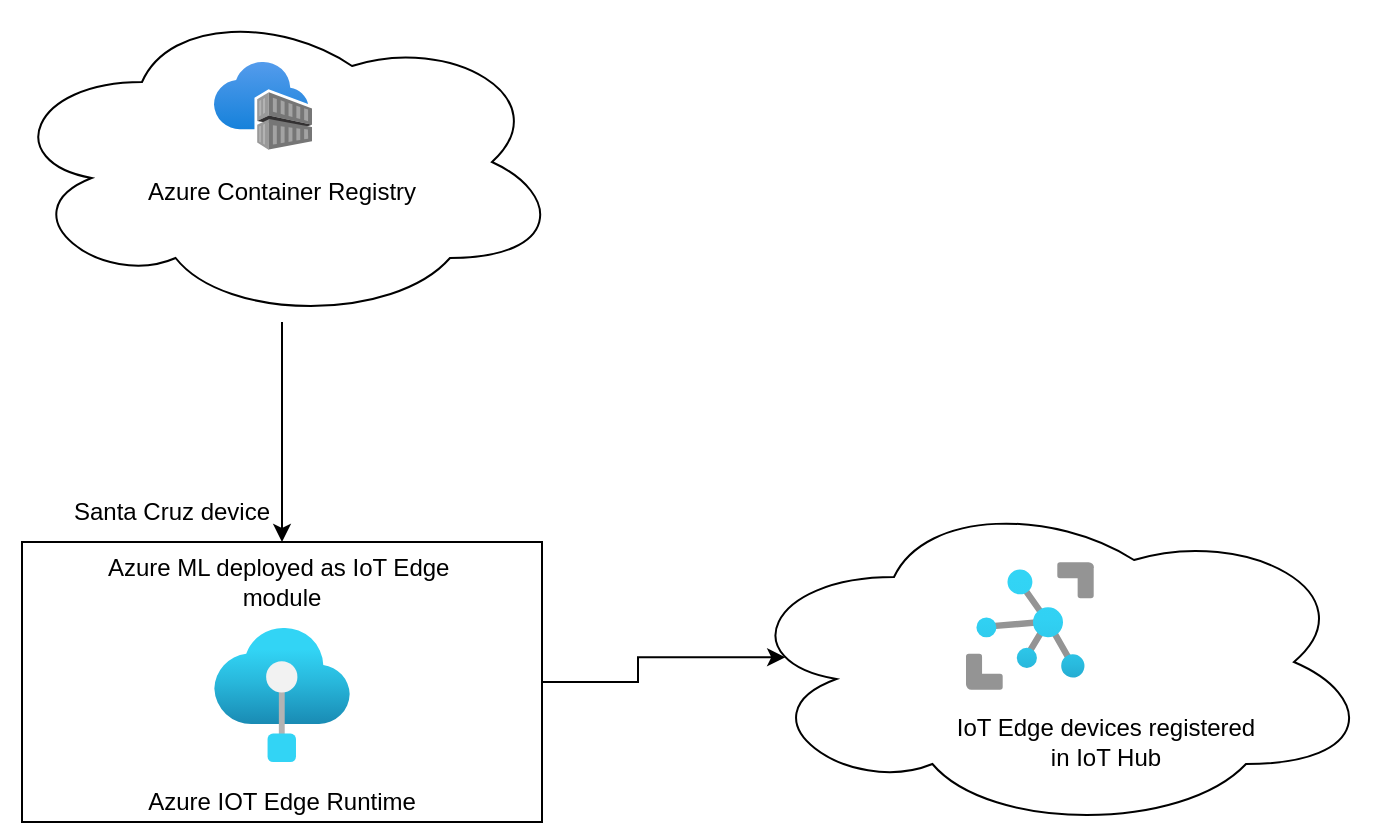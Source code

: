 <mxfile version="14.2.9" type="github">
  <diagram id="4q3TvU9GvsHh-9Uh4sJ1" name="Page-1">
    <mxGraphModel dx="1278" dy="548" grid="1" gridSize="10" guides="1" tooltips="1" connect="1" arrows="1" fold="1" page="1" pageScale="1" pageWidth="850" pageHeight="1100" math="0" shadow="0">
      <root>
        <mxCell id="0" />
        <mxCell id="1" parent="0" />
        <mxCell id="vXOIyfoi4YBbrJylatdN-17" style="edgeStyle=orthogonalEdgeStyle;rounded=0;orthogonalLoop=1;jettySize=auto;html=1;entryX=0.5;entryY=0;entryDx=0;entryDy=0;" edge="1" parent="1" source="vXOIyfoi4YBbrJylatdN-5" target="vXOIyfoi4YBbrJylatdN-9">
          <mxGeometry relative="1" as="geometry" />
        </mxCell>
        <mxCell id="vXOIyfoi4YBbrJylatdN-5" value="&lt;br&gt;&lt;br&gt;Azure Container Registry" style="ellipse;shape=cloud;whiteSpace=wrap;html=1;" vertex="1" parent="1">
          <mxGeometry x="24" y="40" width="280" height="160" as="geometry" />
        </mxCell>
        <mxCell id="vXOIyfoi4YBbrJylatdN-6" value="" style="aspect=fixed;html=1;points=[];align=center;image;fontSize=12;image=img/lib/azure2/containers/Container_Registries.svg;" vertex="1" parent="1">
          <mxGeometry x="130" y="70" width="49" height="43.96" as="geometry" />
        </mxCell>
        <mxCell id="vXOIyfoi4YBbrJylatdN-7" value="&lt;br&gt;&lt;br&gt;" style="ellipse;shape=cloud;whiteSpace=wrap;html=1;" vertex="1" parent="1">
          <mxGeometry x="390" y="285" width="320" height="170" as="geometry" />
        </mxCell>
        <mxCell id="vXOIyfoi4YBbrJylatdN-8" value="" style="aspect=fixed;html=1;points=[];align=center;image;fontSize=12;image=img/lib/azure2/iot/IoT_Hub.svg;" vertex="1" parent="1">
          <mxGeometry x="506" y="320" width="64" height="64" as="geometry" />
        </mxCell>
        <mxCell id="vXOIyfoi4YBbrJylatdN-15" style="edgeStyle=orthogonalEdgeStyle;rounded=0;orthogonalLoop=1;jettySize=auto;html=1;entryX=0.08;entryY=0.486;entryDx=0;entryDy=0;entryPerimeter=0;" edge="1" parent="1" source="vXOIyfoi4YBbrJylatdN-9" target="vXOIyfoi4YBbrJylatdN-7">
          <mxGeometry relative="1" as="geometry" />
        </mxCell>
        <mxCell id="vXOIyfoi4YBbrJylatdN-9" value="" style="rounded=0;whiteSpace=wrap;html=1;" vertex="1" parent="1">
          <mxGeometry x="34" y="310" width="260" height="140" as="geometry" />
        </mxCell>
        <mxCell id="vXOIyfoi4YBbrJylatdN-12" value="" style="aspect=fixed;html=1;points=[];align=center;image;fontSize=12;image=img/lib/azure2/preview/IoT_Edge.svg;" vertex="1" parent="1">
          <mxGeometry x="130" y="353" width="68" height="67" as="geometry" />
        </mxCell>
        <mxCell id="vXOIyfoi4YBbrJylatdN-19" value="Azure IOT Edge Runtime" style="text;html=1;strokeColor=none;fillColor=none;align=center;verticalAlign=middle;whiteSpace=wrap;rounded=0;" vertex="1" parent="1">
          <mxGeometry x="89" y="430" width="150" height="20" as="geometry" />
        </mxCell>
        <mxCell id="vXOIyfoi4YBbrJylatdN-20" value="Santa Cruz device" style="text;html=1;strokeColor=none;fillColor=none;align=center;verticalAlign=middle;whiteSpace=wrap;rounded=0;" vertex="1" parent="1">
          <mxGeometry x="34" y="285" width="150" height="20" as="geometry" />
        </mxCell>
        <mxCell id="vXOIyfoi4YBbrJylatdN-21" value="IoT Edge devices registered in IoT Hub" style="text;html=1;strokeColor=none;fillColor=none;align=center;verticalAlign=middle;whiteSpace=wrap;rounded=0;" vertex="1" parent="1">
          <mxGeometry x="500" y="400" width="152" height="20" as="geometry" />
        </mxCell>
        <mxCell id="vXOIyfoi4YBbrJylatdN-23" value="Azure ML deployed as IoT Edge&amp;nbsp; module" style="text;html=1;strokeColor=none;fillColor=none;align=center;verticalAlign=middle;whiteSpace=wrap;rounded=0;" vertex="1" parent="1">
          <mxGeometry x="59" y="320" width="210" height="20" as="geometry" />
        </mxCell>
      </root>
    </mxGraphModel>
  </diagram>
</mxfile>

